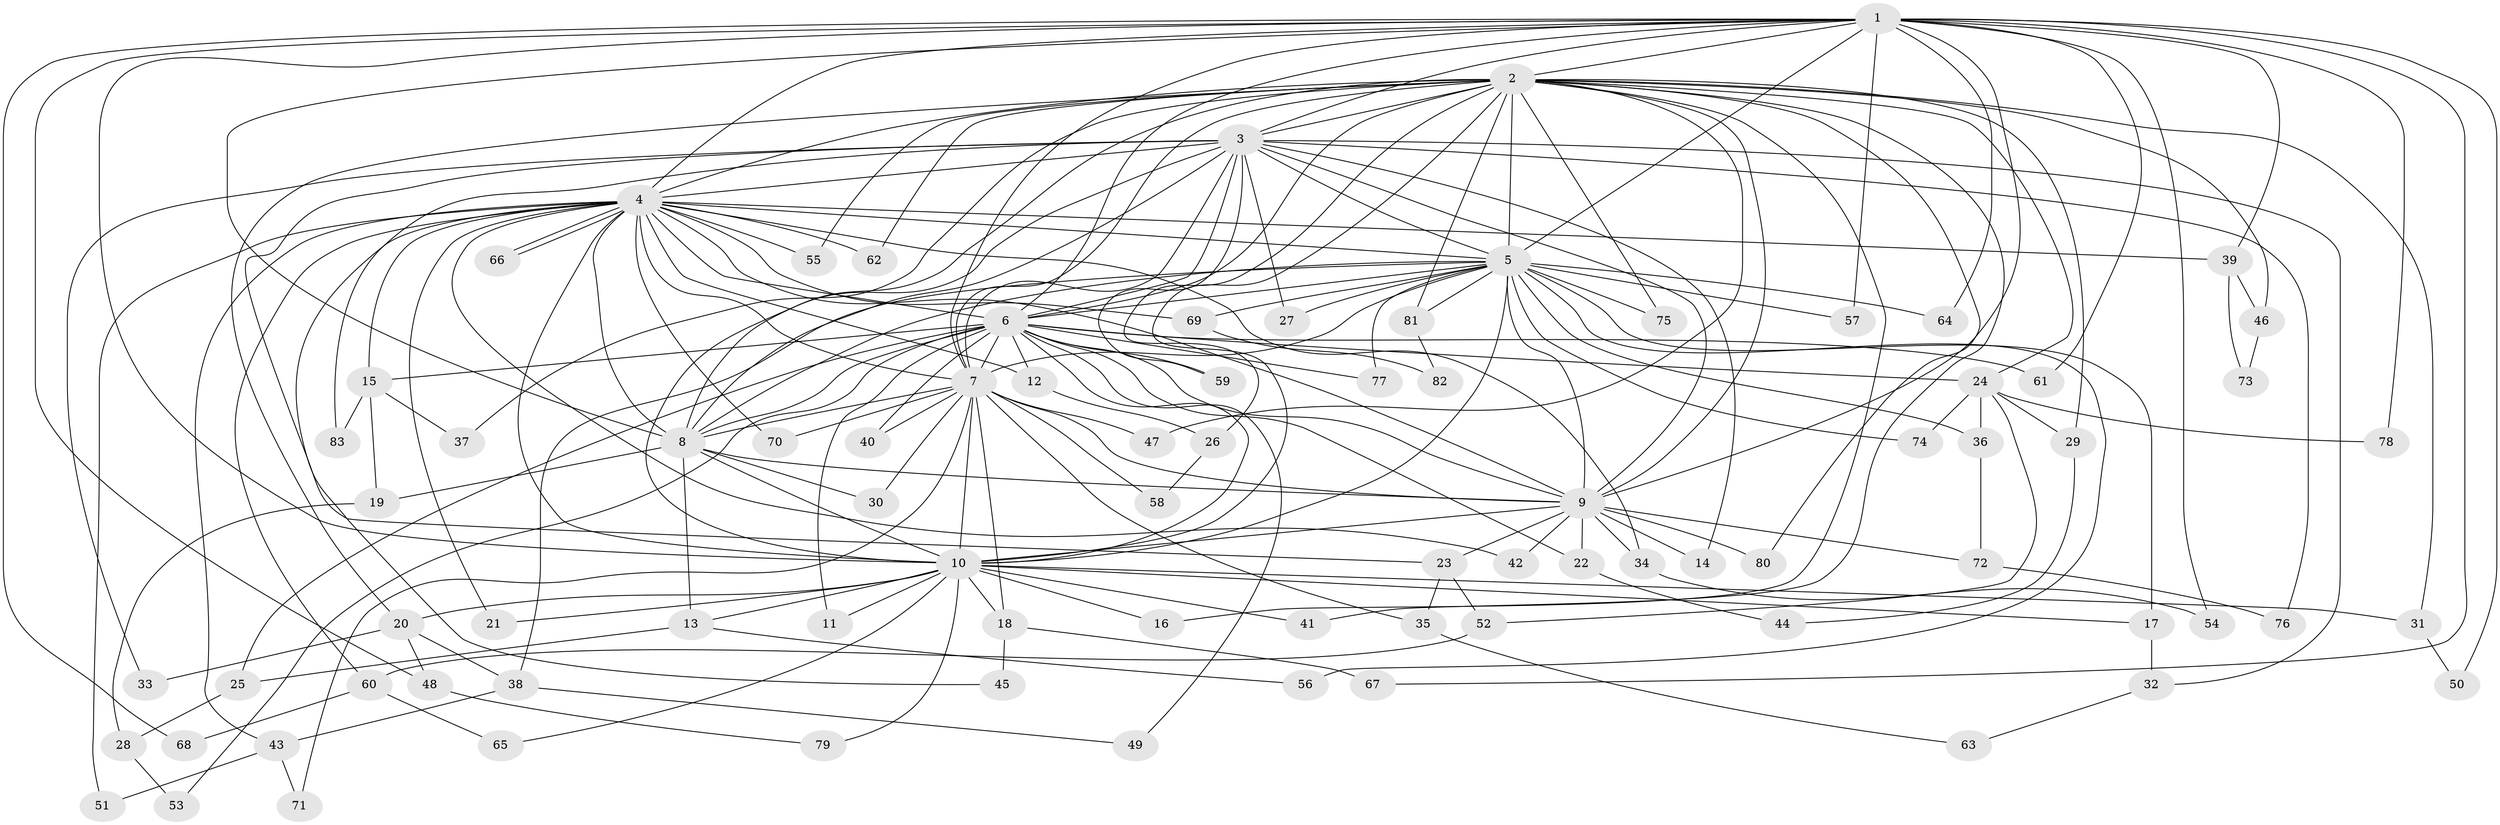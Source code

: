 // Generated by graph-tools (version 1.1) at 2025/10/02/27/25 16:10:59]
// undirected, 83 vertices, 191 edges
graph export_dot {
graph [start="1"]
  node [color=gray90,style=filled];
  1;
  2;
  3;
  4;
  5;
  6;
  7;
  8;
  9;
  10;
  11;
  12;
  13;
  14;
  15;
  16;
  17;
  18;
  19;
  20;
  21;
  22;
  23;
  24;
  25;
  26;
  27;
  28;
  29;
  30;
  31;
  32;
  33;
  34;
  35;
  36;
  37;
  38;
  39;
  40;
  41;
  42;
  43;
  44;
  45;
  46;
  47;
  48;
  49;
  50;
  51;
  52;
  53;
  54;
  55;
  56;
  57;
  58;
  59;
  60;
  61;
  62;
  63;
  64;
  65;
  66;
  67;
  68;
  69;
  70;
  71;
  72;
  73;
  74;
  75;
  76;
  77;
  78;
  79;
  80;
  81;
  82;
  83;
  1 -- 2;
  1 -- 3;
  1 -- 4;
  1 -- 5;
  1 -- 6;
  1 -- 7;
  1 -- 8;
  1 -- 9;
  1 -- 10;
  1 -- 39;
  1 -- 48;
  1 -- 50;
  1 -- 54;
  1 -- 57;
  1 -- 61;
  1 -- 64;
  1 -- 67;
  1 -- 68;
  1 -- 78;
  2 -- 3;
  2 -- 4;
  2 -- 5;
  2 -- 6;
  2 -- 7;
  2 -- 8;
  2 -- 9;
  2 -- 10;
  2 -- 16;
  2 -- 20;
  2 -- 24;
  2 -- 26;
  2 -- 29;
  2 -- 31;
  2 -- 37;
  2 -- 41;
  2 -- 46;
  2 -- 47;
  2 -- 55;
  2 -- 62;
  2 -- 75;
  2 -- 80;
  2 -- 81;
  3 -- 4;
  3 -- 5;
  3 -- 6;
  3 -- 7;
  3 -- 8;
  3 -- 9;
  3 -- 10;
  3 -- 14;
  3 -- 23;
  3 -- 27;
  3 -- 32;
  3 -- 33;
  3 -- 59;
  3 -- 76;
  3 -- 83;
  4 -- 5;
  4 -- 6;
  4 -- 7;
  4 -- 8;
  4 -- 9;
  4 -- 10;
  4 -- 12;
  4 -- 15;
  4 -- 21;
  4 -- 34;
  4 -- 39;
  4 -- 42;
  4 -- 43;
  4 -- 45;
  4 -- 51;
  4 -- 55;
  4 -- 60;
  4 -- 62;
  4 -- 66;
  4 -- 66;
  4 -- 69;
  4 -- 70;
  5 -- 6;
  5 -- 7;
  5 -- 8;
  5 -- 9;
  5 -- 10;
  5 -- 17;
  5 -- 27;
  5 -- 36;
  5 -- 38;
  5 -- 56;
  5 -- 57;
  5 -- 64;
  5 -- 69;
  5 -- 74;
  5 -- 75;
  5 -- 77;
  5 -- 81;
  6 -- 7;
  6 -- 8;
  6 -- 9;
  6 -- 10;
  6 -- 11;
  6 -- 12;
  6 -- 15;
  6 -- 22;
  6 -- 24;
  6 -- 25;
  6 -- 40;
  6 -- 49;
  6 -- 53;
  6 -- 59;
  6 -- 61;
  6 -- 77;
  7 -- 8;
  7 -- 9;
  7 -- 10;
  7 -- 18;
  7 -- 30;
  7 -- 35;
  7 -- 40;
  7 -- 47;
  7 -- 58;
  7 -- 70;
  7 -- 71;
  8 -- 9;
  8 -- 10;
  8 -- 13;
  8 -- 19;
  8 -- 30;
  9 -- 10;
  9 -- 14;
  9 -- 22;
  9 -- 23;
  9 -- 34;
  9 -- 42;
  9 -- 72;
  9 -- 80;
  10 -- 11;
  10 -- 13;
  10 -- 16;
  10 -- 17;
  10 -- 18;
  10 -- 20;
  10 -- 21;
  10 -- 31;
  10 -- 41;
  10 -- 65;
  10 -- 79;
  12 -- 26;
  13 -- 25;
  13 -- 56;
  15 -- 19;
  15 -- 37;
  15 -- 83;
  17 -- 32;
  18 -- 45;
  18 -- 67;
  19 -- 28;
  20 -- 33;
  20 -- 38;
  20 -- 48;
  22 -- 44;
  23 -- 35;
  23 -- 52;
  24 -- 29;
  24 -- 36;
  24 -- 52;
  24 -- 74;
  24 -- 78;
  25 -- 28;
  26 -- 58;
  28 -- 53;
  29 -- 44;
  31 -- 50;
  32 -- 63;
  34 -- 54;
  35 -- 63;
  36 -- 72;
  38 -- 43;
  38 -- 49;
  39 -- 46;
  39 -- 73;
  43 -- 51;
  43 -- 71;
  46 -- 73;
  48 -- 79;
  52 -- 60;
  60 -- 65;
  60 -- 68;
  69 -- 82;
  72 -- 76;
  81 -- 82;
}
